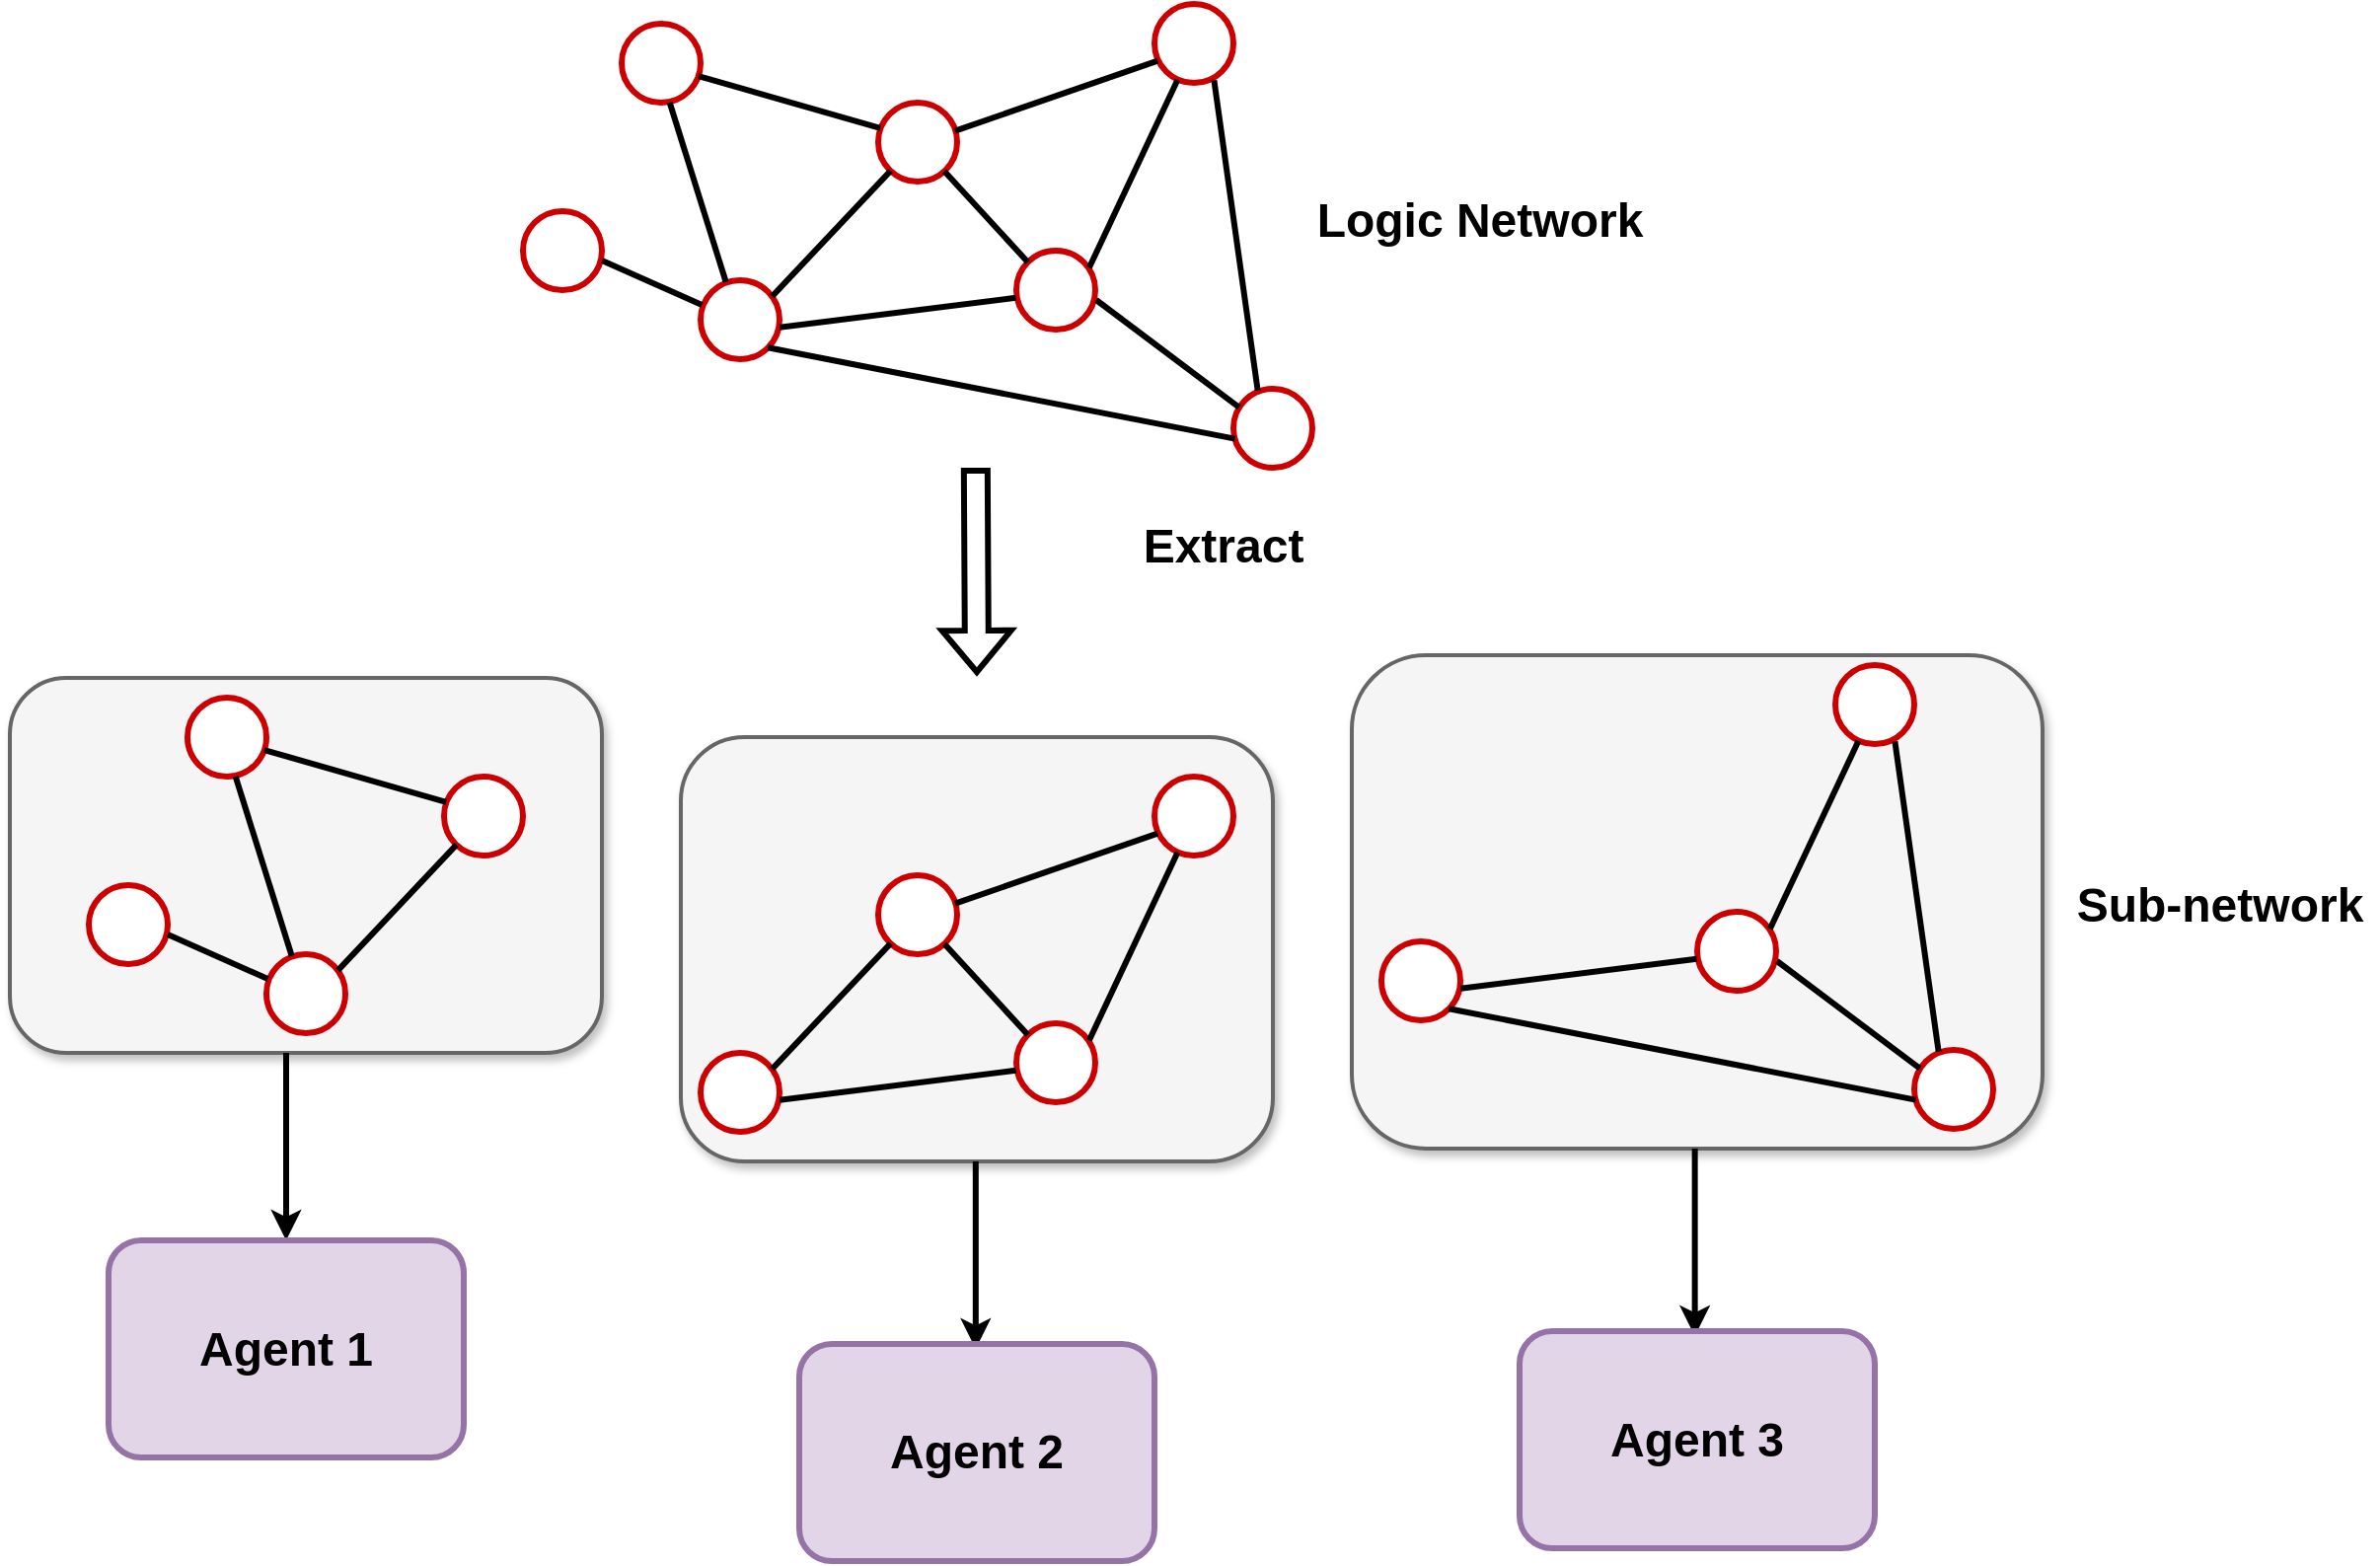 <mxfile version="23.1.4" type="github">
  <diagram name="第 1 页" id="2leY5HMp6Ett028nWdfq">
    <mxGraphModel dx="2474" dy="2050" grid="1" gridSize="10" guides="1" tooltips="1" connect="1" arrows="1" fold="1" page="1" pageScale="1" pageWidth="400" pageHeight="350" math="0" shadow="0">
      <root>
        <mxCell id="0" />
        <mxCell id="1" parent="0" />
        <mxCell id="MMd7Z6TBkllvfIrQ2Aga-56" value="" style="rounded=1;whiteSpace=wrap;html=1;fillColor=#f5f5f5;fontColor=#333333;strokeColor=#666666;strokeWidth=2;shadow=1;" vertex="1" parent="1">
          <mxGeometry x="370" y="-350" width="350" height="250" as="geometry" />
        </mxCell>
        <mxCell id="MMd7Z6TBkllvfIrQ2Aga-55" value="" style="rounded=1;whiteSpace=wrap;html=1;fillColor=#f5f5f5;fontColor=#333333;strokeColor=#666666;strokeWidth=2;shadow=1;" vertex="1" parent="1">
          <mxGeometry x="30" y="-308.5" width="300" height="215" as="geometry" />
        </mxCell>
        <mxCell id="MMd7Z6TBkllvfIrQ2Aga-54" value="" style="rounded=1;whiteSpace=wrap;html=1;fillColor=#f5f5f5;fontColor=#333333;strokeColor=#666666;strokeWidth=2;shadow=1;" vertex="1" parent="1">
          <mxGeometry x="-310" y="-338.5" width="300" height="190" as="geometry" />
        </mxCell>
        <mxCell id="MMd7Z6TBkllvfIrQ2Aga-1" value="" style="ellipse;whiteSpace=wrap;html=1;aspect=fixed;strokeColor=#CC0000;strokeWidth=3;" vertex="1" parent="1">
          <mxGeometry y="-670" width="40" height="40" as="geometry" />
        </mxCell>
        <mxCell id="MMd7Z6TBkllvfIrQ2Aga-2" value="" style="ellipse;whiteSpace=wrap;html=1;aspect=fixed;strokeColor=#CC0000;strokeWidth=3;" vertex="1" parent="1">
          <mxGeometry x="40" y="-540" width="40" height="40" as="geometry" />
        </mxCell>
        <mxCell id="MMd7Z6TBkllvfIrQ2Aga-3" value="" style="ellipse;whiteSpace=wrap;html=1;aspect=fixed;strokeColor=#CC0000;strokeWidth=3;" vertex="1" parent="1">
          <mxGeometry x="130" y="-630" width="40" height="40" as="geometry" />
        </mxCell>
        <mxCell id="MMd7Z6TBkllvfIrQ2Aga-4" value="" style="ellipse;whiteSpace=wrap;html=1;aspect=fixed;strokeColor=#CC0000;strokeWidth=3;" vertex="1" parent="1">
          <mxGeometry x="200" y="-555" width="40" height="40" as="geometry" />
        </mxCell>
        <mxCell id="MMd7Z6TBkllvfIrQ2Aga-5" value="" style="ellipse;whiteSpace=wrap;html=1;aspect=fixed;strokeColor=#CC0000;strokeWidth=3;" vertex="1" parent="1">
          <mxGeometry x="270" y="-680" width="40" height="40" as="geometry" />
        </mxCell>
        <mxCell id="MMd7Z6TBkllvfIrQ2Aga-6" value="" style="ellipse;whiteSpace=wrap;html=1;aspect=fixed;strokeColor=#CC0000;strokeWidth=3;" vertex="1" parent="1">
          <mxGeometry x="310" y="-485" width="40" height="40" as="geometry" />
        </mxCell>
        <mxCell id="MMd7Z6TBkllvfIrQ2Aga-7" value="" style="ellipse;whiteSpace=wrap;html=1;aspect=fixed;strokeColor=#CC0000;strokeWidth=3;" vertex="1" parent="1">
          <mxGeometry x="-50" y="-575" width="40" height="40" as="geometry" />
        </mxCell>
        <mxCell id="MMd7Z6TBkllvfIrQ2Aga-8" value="" style="endArrow=none;html=1;rounded=0;strokeWidth=3;exitX=0.017;exitY=0.313;exitDx=0;exitDy=0;exitPerimeter=0;" edge="1" parent="1" source="MMd7Z6TBkllvfIrQ2Aga-2">
          <mxGeometry width="50" height="50" relative="1" as="geometry">
            <mxPoint x="-60" y="-500" as="sourcePoint" />
            <mxPoint x="-10" y="-550" as="targetPoint" />
          </mxGeometry>
        </mxCell>
        <mxCell id="MMd7Z6TBkllvfIrQ2Aga-9" value="" style="endArrow=none;html=1;rounded=0;strokeWidth=3;exitX=0.321;exitY=0.022;exitDx=0;exitDy=0;exitPerimeter=0;entryX=0.609;entryY=1;entryDx=0;entryDy=0;entryPerimeter=0;" edge="1" parent="1" source="MMd7Z6TBkllvfIrQ2Aga-2" target="MMd7Z6TBkllvfIrQ2Aga-1">
          <mxGeometry width="50" height="50" relative="1" as="geometry">
            <mxPoint x="71" y="-607" as="sourcePoint" />
            <mxPoint x="20" y="-630" as="targetPoint" />
          </mxGeometry>
        </mxCell>
        <mxCell id="MMd7Z6TBkllvfIrQ2Aga-10" value="" style="endArrow=none;html=1;rounded=0;strokeWidth=3;exitX=0.027;exitY=0.324;exitDx=0;exitDy=0;exitPerimeter=0;entryX=0.974;entryY=0.663;entryDx=0;entryDy=0;entryPerimeter=0;" edge="1" parent="1" source="MMd7Z6TBkllvfIrQ2Aga-3" target="MMd7Z6TBkllvfIrQ2Aga-1">
          <mxGeometry width="50" height="50" relative="1" as="geometry">
            <mxPoint x="91" y="-617" as="sourcePoint" />
            <mxPoint x="40" y="-640" as="targetPoint" />
          </mxGeometry>
        </mxCell>
        <mxCell id="MMd7Z6TBkllvfIrQ2Aga-11" value="" style="endArrow=none;html=1;rounded=0;strokeWidth=3;exitX=0.906;exitY=0.204;exitDx=0;exitDy=0;exitPerimeter=0;" edge="1" parent="1" source="MMd7Z6TBkllvfIrQ2Aga-2" target="MMd7Z6TBkllvfIrQ2Aga-3">
          <mxGeometry width="50" height="50" relative="1" as="geometry">
            <mxPoint x="61" y="-507" as="sourcePoint" />
            <mxPoint x="10" y="-530" as="targetPoint" />
          </mxGeometry>
        </mxCell>
        <mxCell id="MMd7Z6TBkllvfIrQ2Aga-12" value="" style="endArrow=none;html=1;rounded=0;strokeWidth=3;exitX=1.003;exitY=0.597;exitDx=0;exitDy=0;exitPerimeter=0;entryX=-0.006;entryY=0.597;entryDx=0;entryDy=0;entryPerimeter=0;" edge="1" parent="1" source="MMd7Z6TBkllvfIrQ2Aga-2" target="MMd7Z6TBkllvfIrQ2Aga-4">
          <mxGeometry width="50" height="50" relative="1" as="geometry">
            <mxPoint x="86" y="-522" as="sourcePoint" />
            <mxPoint x="146" y="-585" as="targetPoint" />
          </mxGeometry>
        </mxCell>
        <mxCell id="MMd7Z6TBkllvfIrQ2Aga-13" value="" style="endArrow=none;html=1;rounded=0;strokeWidth=3;entryX=0;entryY=0;entryDx=0;entryDy=0;" edge="1" parent="1" source="MMd7Z6TBkllvfIrQ2Aga-3" target="MMd7Z6TBkllvfIrQ2Aga-4">
          <mxGeometry width="50" height="50" relative="1" as="geometry">
            <mxPoint x="90" y="-506" as="sourcePoint" />
            <mxPoint x="212" y="-515" as="targetPoint" />
          </mxGeometry>
        </mxCell>
        <mxCell id="MMd7Z6TBkllvfIrQ2Aga-14" value="" style="endArrow=none;html=1;rounded=0;strokeWidth=3;exitX=0.975;exitY=0.358;exitDx=0;exitDy=0;exitPerimeter=0;entryX=0.04;entryY=0.72;entryDx=0;entryDy=0;entryPerimeter=0;" edge="1" parent="1" source="MMd7Z6TBkllvfIrQ2Aga-3" target="MMd7Z6TBkllvfIrQ2Aga-5">
          <mxGeometry width="50" height="50" relative="1" as="geometry">
            <mxPoint x="86" y="-522" as="sourcePoint" />
            <mxPoint x="146" y="-585" as="targetPoint" />
          </mxGeometry>
        </mxCell>
        <mxCell id="MMd7Z6TBkllvfIrQ2Aga-15" value="" style="endArrow=none;html=1;rounded=0;strokeWidth=3;entryX=0.923;entryY=0.216;entryDx=0;entryDy=0;exitX=0.292;exitY=0.963;exitDx=0;exitDy=0;exitPerimeter=0;entryPerimeter=0;" edge="1" parent="1" source="MMd7Z6TBkllvfIrQ2Aga-5" target="MMd7Z6TBkllvfIrQ2Aga-4">
          <mxGeometry width="50" height="50" relative="1" as="geometry">
            <mxPoint x="173" y="-585" as="sourcePoint" />
            <mxPoint x="216" y="-539" as="targetPoint" />
          </mxGeometry>
        </mxCell>
        <mxCell id="MMd7Z6TBkllvfIrQ2Aga-16" value="" style="endArrow=none;html=1;rounded=0;strokeWidth=3;exitX=1.012;exitY=0.625;exitDx=0;exitDy=0;exitPerimeter=0;entryX=0.073;entryY=0.237;entryDx=0;entryDy=0;entryPerimeter=0;" edge="1" parent="1" source="MMd7Z6TBkllvfIrQ2Aga-4" target="MMd7Z6TBkllvfIrQ2Aga-6">
          <mxGeometry width="50" height="50" relative="1" as="geometry">
            <mxPoint x="173" y="-585" as="sourcePoint" />
            <mxPoint x="340" y="-490" as="targetPoint" />
          </mxGeometry>
        </mxCell>
        <mxCell id="MMd7Z6TBkllvfIrQ2Aga-17" value="" style="endArrow=none;html=1;rounded=0;strokeWidth=3;entryX=0.308;entryY=0.021;entryDx=0;entryDy=0;exitX=0.755;exitY=0.968;exitDx=0;exitDy=0;exitPerimeter=0;entryPerimeter=0;" edge="1" parent="1" source="MMd7Z6TBkllvfIrQ2Aga-5" target="MMd7Z6TBkllvfIrQ2Aga-6">
          <mxGeometry width="50" height="50" relative="1" as="geometry">
            <mxPoint x="292" y="-631" as="sourcePoint" />
            <mxPoint x="247" y="-536" as="targetPoint" />
          </mxGeometry>
        </mxCell>
        <mxCell id="MMd7Z6TBkllvfIrQ2Aga-18" value="" style="ellipse;whiteSpace=wrap;html=1;aspect=fixed;strokeColor=#CC0000;strokeWidth=3;" vertex="1" parent="1">
          <mxGeometry x="-220" y="-328.5" width="40" height="40" as="geometry" />
        </mxCell>
        <mxCell id="MMd7Z6TBkllvfIrQ2Aga-19" value="" style="ellipse;whiteSpace=wrap;html=1;aspect=fixed;strokeColor=#CC0000;strokeWidth=3;" vertex="1" parent="1">
          <mxGeometry x="-180" y="-198.5" width="40" height="40" as="geometry" />
        </mxCell>
        <mxCell id="MMd7Z6TBkllvfIrQ2Aga-20" value="" style="ellipse;whiteSpace=wrap;html=1;aspect=fixed;strokeColor=#CC0000;strokeWidth=3;" vertex="1" parent="1">
          <mxGeometry x="-90" y="-288.5" width="40" height="40" as="geometry" />
        </mxCell>
        <mxCell id="MMd7Z6TBkllvfIrQ2Aga-21" value="" style="ellipse;whiteSpace=wrap;html=1;aspect=fixed;strokeColor=#CC0000;strokeWidth=3;" vertex="1" parent="1">
          <mxGeometry x="-270" y="-233.5" width="40" height="40" as="geometry" />
        </mxCell>
        <mxCell id="MMd7Z6TBkllvfIrQ2Aga-22" value="" style="endArrow=none;html=1;rounded=0;strokeWidth=3;exitX=0.017;exitY=0.313;exitDx=0;exitDy=0;exitPerimeter=0;" edge="1" parent="1" source="MMd7Z6TBkllvfIrQ2Aga-19">
          <mxGeometry width="50" height="50" relative="1" as="geometry">
            <mxPoint x="-280" y="-158.5" as="sourcePoint" />
            <mxPoint x="-230" y="-208.5" as="targetPoint" />
          </mxGeometry>
        </mxCell>
        <mxCell id="MMd7Z6TBkllvfIrQ2Aga-23" value="" style="endArrow=none;html=1;rounded=0;strokeWidth=3;exitX=0.321;exitY=0.022;exitDx=0;exitDy=0;exitPerimeter=0;entryX=0.609;entryY=1;entryDx=0;entryDy=0;entryPerimeter=0;" edge="1" parent="1" source="MMd7Z6TBkllvfIrQ2Aga-19" target="MMd7Z6TBkllvfIrQ2Aga-18">
          <mxGeometry width="50" height="50" relative="1" as="geometry">
            <mxPoint x="-149" y="-265.5" as="sourcePoint" />
            <mxPoint x="-200" y="-288.5" as="targetPoint" />
          </mxGeometry>
        </mxCell>
        <mxCell id="MMd7Z6TBkllvfIrQ2Aga-24" value="" style="endArrow=none;html=1;rounded=0;strokeWidth=3;exitX=0.027;exitY=0.324;exitDx=0;exitDy=0;exitPerimeter=0;entryX=0.974;entryY=0.663;entryDx=0;entryDy=0;entryPerimeter=0;" edge="1" parent="1" source="MMd7Z6TBkllvfIrQ2Aga-20" target="MMd7Z6TBkllvfIrQ2Aga-18">
          <mxGeometry width="50" height="50" relative="1" as="geometry">
            <mxPoint x="-129" y="-275.5" as="sourcePoint" />
            <mxPoint x="-180" y="-298.5" as="targetPoint" />
          </mxGeometry>
        </mxCell>
        <mxCell id="MMd7Z6TBkllvfIrQ2Aga-25" value="" style="endArrow=none;html=1;rounded=0;strokeWidth=3;exitX=0.906;exitY=0.204;exitDx=0;exitDy=0;exitPerimeter=0;" edge="1" parent="1" source="MMd7Z6TBkllvfIrQ2Aga-19" target="MMd7Z6TBkllvfIrQ2Aga-20">
          <mxGeometry width="50" height="50" relative="1" as="geometry">
            <mxPoint x="-159" y="-165.5" as="sourcePoint" />
            <mxPoint x="-210" y="-188.5" as="targetPoint" />
          </mxGeometry>
        </mxCell>
        <mxCell id="MMd7Z6TBkllvfIrQ2Aga-35" value="" style="endArrow=none;html=1;rounded=0;strokeWidth=3;exitX=1;exitY=1;exitDx=0;exitDy=0;entryX=0.018;entryY=0.633;entryDx=0;entryDy=0;entryPerimeter=0;" edge="1" parent="1" source="MMd7Z6TBkllvfIrQ2Aga-2" target="MMd7Z6TBkllvfIrQ2Aga-6">
          <mxGeometry width="50" height="50" relative="1" as="geometry">
            <mxPoint x="90" y="-506" as="sourcePoint" />
            <mxPoint x="360" y="-480" as="targetPoint" />
          </mxGeometry>
        </mxCell>
        <mxCell id="MMd7Z6TBkllvfIrQ2Aga-36" value="" style="ellipse;whiteSpace=wrap;html=1;aspect=fixed;strokeColor=#CC0000;strokeWidth=3;" vertex="1" parent="1">
          <mxGeometry x="40" y="-148.5" width="40" height="40" as="geometry" />
        </mxCell>
        <mxCell id="MMd7Z6TBkllvfIrQ2Aga-37" value="" style="ellipse;whiteSpace=wrap;html=1;aspect=fixed;strokeColor=#CC0000;strokeWidth=3;" vertex="1" parent="1">
          <mxGeometry x="130" y="-238.5" width="40" height="40" as="geometry" />
        </mxCell>
        <mxCell id="MMd7Z6TBkllvfIrQ2Aga-38" value="" style="ellipse;whiteSpace=wrap;html=1;aspect=fixed;strokeColor=#CC0000;strokeWidth=3;" vertex="1" parent="1">
          <mxGeometry x="200" y="-163.5" width="40" height="40" as="geometry" />
        </mxCell>
        <mxCell id="MMd7Z6TBkllvfIrQ2Aga-39" value="" style="ellipse;whiteSpace=wrap;html=1;aspect=fixed;strokeColor=#CC0000;strokeWidth=3;" vertex="1" parent="1">
          <mxGeometry x="270" y="-288.5" width="40" height="40" as="geometry" />
        </mxCell>
        <mxCell id="MMd7Z6TBkllvfIrQ2Aga-40" value="" style="endArrow=none;html=1;rounded=0;strokeWidth=3;exitX=0.906;exitY=0.204;exitDx=0;exitDy=0;exitPerimeter=0;" edge="1" parent="1" source="MMd7Z6TBkllvfIrQ2Aga-36" target="MMd7Z6TBkllvfIrQ2Aga-37">
          <mxGeometry width="50" height="50" relative="1" as="geometry">
            <mxPoint x="61" y="-115.5" as="sourcePoint" />
            <mxPoint x="10" y="-138.5" as="targetPoint" />
          </mxGeometry>
        </mxCell>
        <mxCell id="MMd7Z6TBkllvfIrQ2Aga-41" value="" style="endArrow=none;html=1;rounded=0;strokeWidth=3;exitX=1.003;exitY=0.597;exitDx=0;exitDy=0;exitPerimeter=0;entryX=-0.006;entryY=0.597;entryDx=0;entryDy=0;entryPerimeter=0;" edge="1" parent="1" source="MMd7Z6TBkllvfIrQ2Aga-36" target="MMd7Z6TBkllvfIrQ2Aga-38">
          <mxGeometry width="50" height="50" relative="1" as="geometry">
            <mxPoint x="86" y="-130.5" as="sourcePoint" />
            <mxPoint x="146" y="-193.5" as="targetPoint" />
          </mxGeometry>
        </mxCell>
        <mxCell id="MMd7Z6TBkllvfIrQ2Aga-42" value="" style="endArrow=none;html=1;rounded=0;strokeWidth=3;entryX=0;entryY=0;entryDx=0;entryDy=0;" edge="1" parent="1" source="MMd7Z6TBkllvfIrQ2Aga-37" target="MMd7Z6TBkllvfIrQ2Aga-38">
          <mxGeometry width="50" height="50" relative="1" as="geometry">
            <mxPoint x="90" y="-114.5" as="sourcePoint" />
            <mxPoint x="212" y="-123.5" as="targetPoint" />
          </mxGeometry>
        </mxCell>
        <mxCell id="MMd7Z6TBkllvfIrQ2Aga-43" value="" style="endArrow=none;html=1;rounded=0;strokeWidth=3;exitX=0.975;exitY=0.358;exitDx=0;exitDy=0;exitPerimeter=0;entryX=0.04;entryY=0.72;entryDx=0;entryDy=0;entryPerimeter=0;" edge="1" parent="1" source="MMd7Z6TBkllvfIrQ2Aga-37" target="MMd7Z6TBkllvfIrQ2Aga-39">
          <mxGeometry width="50" height="50" relative="1" as="geometry">
            <mxPoint x="86" y="-130.5" as="sourcePoint" />
            <mxPoint x="146" y="-193.5" as="targetPoint" />
          </mxGeometry>
        </mxCell>
        <mxCell id="MMd7Z6TBkllvfIrQ2Aga-44" value="" style="endArrow=none;html=1;rounded=0;strokeWidth=3;entryX=0.923;entryY=0.216;entryDx=0;entryDy=0;exitX=0.292;exitY=0.963;exitDx=0;exitDy=0;exitPerimeter=0;entryPerimeter=0;" edge="1" parent="1" source="MMd7Z6TBkllvfIrQ2Aga-39" target="MMd7Z6TBkllvfIrQ2Aga-38">
          <mxGeometry width="50" height="50" relative="1" as="geometry">
            <mxPoint x="173" y="-193.5" as="sourcePoint" />
            <mxPoint x="216" y="-147.5" as="targetPoint" />
          </mxGeometry>
        </mxCell>
        <mxCell id="MMd7Z6TBkllvfIrQ2Aga-57" value="" style="ellipse;whiteSpace=wrap;html=1;aspect=fixed;strokeColor=#CC0000;strokeWidth=3;" vertex="1" parent="1">
          <mxGeometry x="385" y="-205" width="40" height="40" as="geometry" />
        </mxCell>
        <mxCell id="MMd7Z6TBkllvfIrQ2Aga-58" value="" style="ellipse;whiteSpace=wrap;html=1;aspect=fixed;strokeColor=#CC0000;strokeWidth=3;" vertex="1" parent="1">
          <mxGeometry x="545" y="-220" width="40" height="40" as="geometry" />
        </mxCell>
        <mxCell id="MMd7Z6TBkllvfIrQ2Aga-59" value="" style="ellipse;whiteSpace=wrap;html=1;aspect=fixed;strokeColor=#CC0000;strokeWidth=3;" vertex="1" parent="1">
          <mxGeometry x="615" y="-345" width="40" height="40" as="geometry" />
        </mxCell>
        <mxCell id="MMd7Z6TBkllvfIrQ2Aga-60" value="" style="ellipse;whiteSpace=wrap;html=1;aspect=fixed;strokeColor=#CC0000;strokeWidth=3;" vertex="1" parent="1">
          <mxGeometry x="655" y="-150" width="40" height="40" as="geometry" />
        </mxCell>
        <mxCell id="MMd7Z6TBkllvfIrQ2Aga-61" value="" style="endArrow=none;html=1;rounded=0;strokeWidth=3;exitX=1.003;exitY=0.597;exitDx=0;exitDy=0;exitPerimeter=0;entryX=-0.006;entryY=0.597;entryDx=0;entryDy=0;entryPerimeter=0;" edge="1" parent="1" source="MMd7Z6TBkllvfIrQ2Aga-57" target="MMd7Z6TBkllvfIrQ2Aga-58">
          <mxGeometry width="50" height="50" relative="1" as="geometry">
            <mxPoint x="431" y="-187" as="sourcePoint" />
            <mxPoint x="491" y="-250" as="targetPoint" />
          </mxGeometry>
        </mxCell>
        <mxCell id="MMd7Z6TBkllvfIrQ2Aga-62" value="" style="endArrow=none;html=1;rounded=0;strokeWidth=3;entryX=0.923;entryY=0.216;entryDx=0;entryDy=0;exitX=0.292;exitY=0.963;exitDx=0;exitDy=0;exitPerimeter=0;entryPerimeter=0;" edge="1" parent="1" source="MMd7Z6TBkllvfIrQ2Aga-59" target="MMd7Z6TBkllvfIrQ2Aga-58">
          <mxGeometry width="50" height="50" relative="1" as="geometry">
            <mxPoint x="518" y="-250" as="sourcePoint" />
            <mxPoint x="561" y="-204" as="targetPoint" />
          </mxGeometry>
        </mxCell>
        <mxCell id="MMd7Z6TBkllvfIrQ2Aga-63" value="" style="endArrow=none;html=1;rounded=0;strokeWidth=3;exitX=1.012;exitY=0.625;exitDx=0;exitDy=0;exitPerimeter=0;entryX=0.073;entryY=0.237;entryDx=0;entryDy=0;entryPerimeter=0;" edge="1" parent="1" source="MMd7Z6TBkllvfIrQ2Aga-58" target="MMd7Z6TBkllvfIrQ2Aga-60">
          <mxGeometry width="50" height="50" relative="1" as="geometry">
            <mxPoint x="518" y="-250" as="sourcePoint" />
            <mxPoint x="685" y="-155" as="targetPoint" />
          </mxGeometry>
        </mxCell>
        <mxCell id="MMd7Z6TBkllvfIrQ2Aga-64" value="" style="endArrow=none;html=1;rounded=0;strokeWidth=3;entryX=0.308;entryY=0.021;entryDx=0;entryDy=0;exitX=0.755;exitY=0.968;exitDx=0;exitDy=0;exitPerimeter=0;entryPerimeter=0;" edge="1" parent="1" source="MMd7Z6TBkllvfIrQ2Aga-59" target="MMd7Z6TBkllvfIrQ2Aga-60">
          <mxGeometry width="50" height="50" relative="1" as="geometry">
            <mxPoint x="637" y="-296" as="sourcePoint" />
            <mxPoint x="592" y="-201" as="targetPoint" />
          </mxGeometry>
        </mxCell>
        <mxCell id="MMd7Z6TBkllvfIrQ2Aga-65" value="" style="endArrow=none;html=1;rounded=0;strokeWidth=3;exitX=1;exitY=1;exitDx=0;exitDy=0;entryX=0.018;entryY=0.633;entryDx=0;entryDy=0;entryPerimeter=0;" edge="1" parent="1" source="MMd7Z6TBkllvfIrQ2Aga-57" target="MMd7Z6TBkllvfIrQ2Aga-60">
          <mxGeometry width="50" height="50" relative="1" as="geometry">
            <mxPoint x="435" y="-171" as="sourcePoint" />
            <mxPoint x="705" y="-145" as="targetPoint" />
          </mxGeometry>
        </mxCell>
        <mxCell id="MMd7Z6TBkllvfIrQ2Aga-66" value="&lt;font style=&quot;font-size: 24px;&quot;&gt;&lt;b&gt;Logic Network&lt;/b&gt;&lt;/font&gt;" style="text;html=1;align=center;verticalAlign=middle;whiteSpace=wrap;rounded=0;" vertex="1" parent="1">
          <mxGeometry x="330" y="-585" width="210" height="30" as="geometry" />
        </mxCell>
        <mxCell id="MMd7Z6TBkllvfIrQ2Aga-67" value="" style="shape=flexArrow;endArrow=classic;html=1;rounded=0;strokeWidth=3;" edge="1" parent="1">
          <mxGeometry width="50" height="50" relative="1" as="geometry">
            <mxPoint x="179.41" y="-445" as="sourcePoint" />
            <mxPoint x="180" y="-340" as="targetPoint" />
          </mxGeometry>
        </mxCell>
        <mxCell id="MMd7Z6TBkllvfIrQ2Aga-68" value="&lt;span style=&quot;font-size: 24px;&quot;&gt;&lt;b&gt;Extract&lt;/b&gt;&lt;/span&gt;" style="text;html=1;align=center;verticalAlign=middle;whiteSpace=wrap;rounded=0;" vertex="1" parent="1">
          <mxGeometry x="200" y="-420" width="210" height="30" as="geometry" />
        </mxCell>
        <mxCell id="MMd7Z6TBkllvfIrQ2Aga-69" value="" style="endArrow=classic;html=1;rounded=0;strokeWidth=3;" edge="1" parent="1">
          <mxGeometry width="50" height="50" relative="1" as="geometry">
            <mxPoint x="-170" y="-148.5" as="sourcePoint" />
            <mxPoint x="-170" y="-53.5" as="targetPoint" />
          </mxGeometry>
        </mxCell>
        <mxCell id="MMd7Z6TBkllvfIrQ2Aga-70" value="" style="endArrow=classic;html=1;rounded=0;strokeWidth=3;" edge="1" parent="1">
          <mxGeometry width="50" height="50" relative="1" as="geometry">
            <mxPoint x="179.41" y="-93.5" as="sourcePoint" />
            <mxPoint x="179.41" y="1.5" as="targetPoint" />
          </mxGeometry>
        </mxCell>
        <mxCell id="MMd7Z6TBkllvfIrQ2Aga-71" value="" style="endArrow=classic;html=1;rounded=0;strokeWidth=3;" edge="1" parent="1">
          <mxGeometry width="50" height="50" relative="1" as="geometry">
            <mxPoint x="543.82" y="-100" as="sourcePoint" />
            <mxPoint x="543.82" y="-5" as="targetPoint" />
          </mxGeometry>
        </mxCell>
        <mxCell id="MMd7Z6TBkllvfIrQ2Aga-72" value="&lt;font style=&quot;font-size: 24px;&quot;&gt;&lt;b&gt;Agent 1&lt;/b&gt;&lt;/font&gt;" style="rounded=1;whiteSpace=wrap;html=1;fillColor=#e1d5e7;strokeColor=#9673a6;strokeWidth=3;" vertex="1" parent="1">
          <mxGeometry x="-260" y="-53.5" width="180" height="110" as="geometry" />
        </mxCell>
        <mxCell id="MMd7Z6TBkllvfIrQ2Aga-73" value="&lt;font style=&quot;font-size: 24px;&quot;&gt;&lt;b&gt;Agent 3&lt;/b&gt;&lt;/font&gt;" style="rounded=1;whiteSpace=wrap;html=1;fillColor=#e1d5e7;strokeColor=#9673a6;strokeWidth=3;" vertex="1" parent="1">
          <mxGeometry x="455" y="-7.5" width="180" height="110" as="geometry" />
        </mxCell>
        <mxCell id="MMd7Z6TBkllvfIrQ2Aga-74" value="&lt;font style=&quot;font-size: 24px;&quot;&gt;&lt;b&gt;Agent 2&lt;/b&gt;&lt;/font&gt;" style="rounded=1;whiteSpace=wrap;html=1;fillColor=#e1d5e7;strokeColor=#9673a6;strokeWidth=3;" vertex="1" parent="1">
          <mxGeometry x="90" y="-1" width="180" height="110" as="geometry" />
        </mxCell>
        <mxCell id="MMd7Z6TBkllvfIrQ2Aga-75" value="&lt;font style=&quot;font-size: 24px;&quot;&gt;&lt;b&gt;Sub-network&lt;/b&gt;&lt;/font&gt;" style="text;html=1;align=center;verticalAlign=middle;whiteSpace=wrap;rounded=0;" vertex="1" parent="1">
          <mxGeometry x="730" y="-238.5" width="160" height="30" as="geometry" />
        </mxCell>
      </root>
    </mxGraphModel>
  </diagram>
</mxfile>
